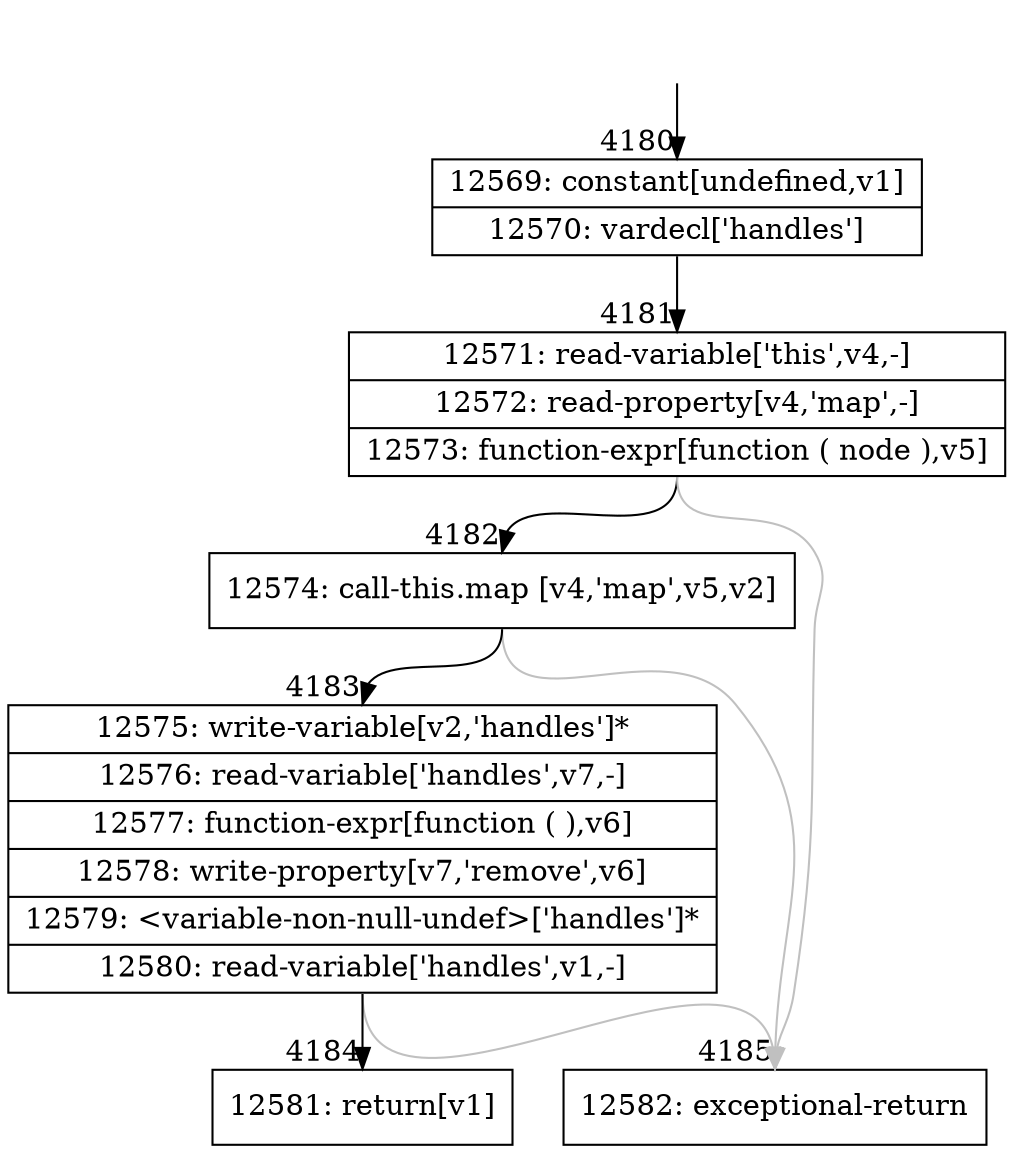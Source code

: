 digraph {
rankdir="TD"
BB_entry293[shape=none,label=""];
BB_entry293 -> BB4180 [tailport=s, headport=n, headlabel="    4180"]
BB4180 [shape=record label="{12569: constant[undefined,v1]|12570: vardecl['handles']}" ] 
BB4180 -> BB4181 [tailport=s, headport=n, headlabel="      4181"]
BB4181 [shape=record label="{12571: read-variable['this',v4,-]|12572: read-property[v4,'map',-]|12573: function-expr[function ( node ),v5]}" ] 
BB4181 -> BB4182 [tailport=s, headport=n, headlabel="      4182"]
BB4181 -> BB4185 [tailport=s, headport=n, color=gray, headlabel="      4185"]
BB4182 [shape=record label="{12574: call-this.map [v4,'map',v5,v2]}" ] 
BB4182 -> BB4183 [tailport=s, headport=n, headlabel="      4183"]
BB4182 -> BB4185 [tailport=s, headport=n, color=gray]
BB4183 [shape=record label="{12575: write-variable[v2,'handles']*|12576: read-variable['handles',v7,-]|12577: function-expr[function ( ),v6]|12578: write-property[v7,'remove',v6]|12579: \<variable-non-null-undef\>['handles']*|12580: read-variable['handles',v1,-]}" ] 
BB4183 -> BB4184 [tailport=s, headport=n, headlabel="      4184"]
BB4183 -> BB4185 [tailport=s, headport=n, color=gray]
BB4184 [shape=record label="{12581: return[v1]}" ] 
BB4185 [shape=record label="{12582: exceptional-return}" ] 
//#$~ 5617
}
